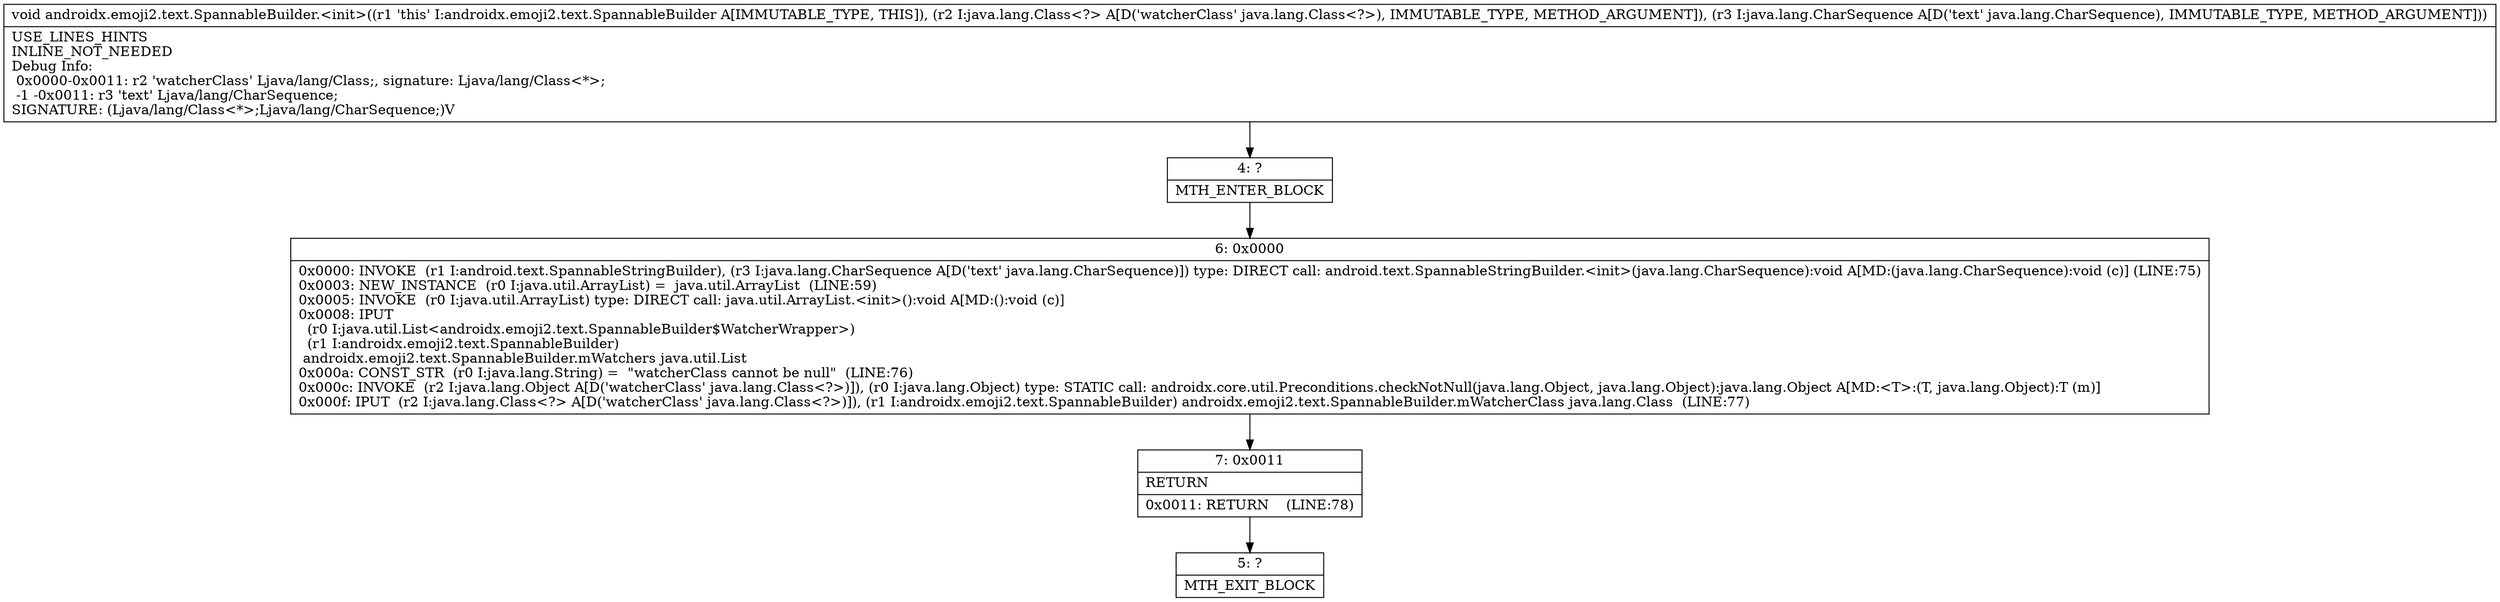 digraph "CFG forandroidx.emoji2.text.SpannableBuilder.\<init\>(Ljava\/lang\/Class;Ljava\/lang\/CharSequence;)V" {
Node_4 [shape=record,label="{4\:\ ?|MTH_ENTER_BLOCK\l}"];
Node_6 [shape=record,label="{6\:\ 0x0000|0x0000: INVOKE  (r1 I:android.text.SpannableStringBuilder), (r3 I:java.lang.CharSequence A[D('text' java.lang.CharSequence)]) type: DIRECT call: android.text.SpannableStringBuilder.\<init\>(java.lang.CharSequence):void A[MD:(java.lang.CharSequence):void (c)] (LINE:75)\l0x0003: NEW_INSTANCE  (r0 I:java.util.ArrayList) =  java.util.ArrayList  (LINE:59)\l0x0005: INVOKE  (r0 I:java.util.ArrayList) type: DIRECT call: java.util.ArrayList.\<init\>():void A[MD:():void (c)]\l0x0008: IPUT  \l  (r0 I:java.util.List\<androidx.emoji2.text.SpannableBuilder$WatcherWrapper\>)\l  (r1 I:androidx.emoji2.text.SpannableBuilder)\l androidx.emoji2.text.SpannableBuilder.mWatchers java.util.List \l0x000a: CONST_STR  (r0 I:java.lang.String) =  \"watcherClass cannot be null\"  (LINE:76)\l0x000c: INVOKE  (r2 I:java.lang.Object A[D('watcherClass' java.lang.Class\<?\>)]), (r0 I:java.lang.Object) type: STATIC call: androidx.core.util.Preconditions.checkNotNull(java.lang.Object, java.lang.Object):java.lang.Object A[MD:\<T\>:(T, java.lang.Object):T (m)]\l0x000f: IPUT  (r2 I:java.lang.Class\<?\> A[D('watcherClass' java.lang.Class\<?\>)]), (r1 I:androidx.emoji2.text.SpannableBuilder) androidx.emoji2.text.SpannableBuilder.mWatcherClass java.lang.Class  (LINE:77)\l}"];
Node_7 [shape=record,label="{7\:\ 0x0011|RETURN\l|0x0011: RETURN    (LINE:78)\l}"];
Node_5 [shape=record,label="{5\:\ ?|MTH_EXIT_BLOCK\l}"];
MethodNode[shape=record,label="{void androidx.emoji2.text.SpannableBuilder.\<init\>((r1 'this' I:androidx.emoji2.text.SpannableBuilder A[IMMUTABLE_TYPE, THIS]), (r2 I:java.lang.Class\<?\> A[D('watcherClass' java.lang.Class\<?\>), IMMUTABLE_TYPE, METHOD_ARGUMENT]), (r3 I:java.lang.CharSequence A[D('text' java.lang.CharSequence), IMMUTABLE_TYPE, METHOD_ARGUMENT]))  | USE_LINES_HINTS\lINLINE_NOT_NEEDED\lDebug Info:\l  0x0000\-0x0011: r2 'watcherClass' Ljava\/lang\/Class;, signature: Ljava\/lang\/Class\<*\>;\l  \-1 \-0x0011: r3 'text' Ljava\/lang\/CharSequence;\lSIGNATURE: (Ljava\/lang\/Class\<*\>;Ljava\/lang\/CharSequence;)V\l}"];
MethodNode -> Node_4;Node_4 -> Node_6;
Node_6 -> Node_7;
Node_7 -> Node_5;
}

